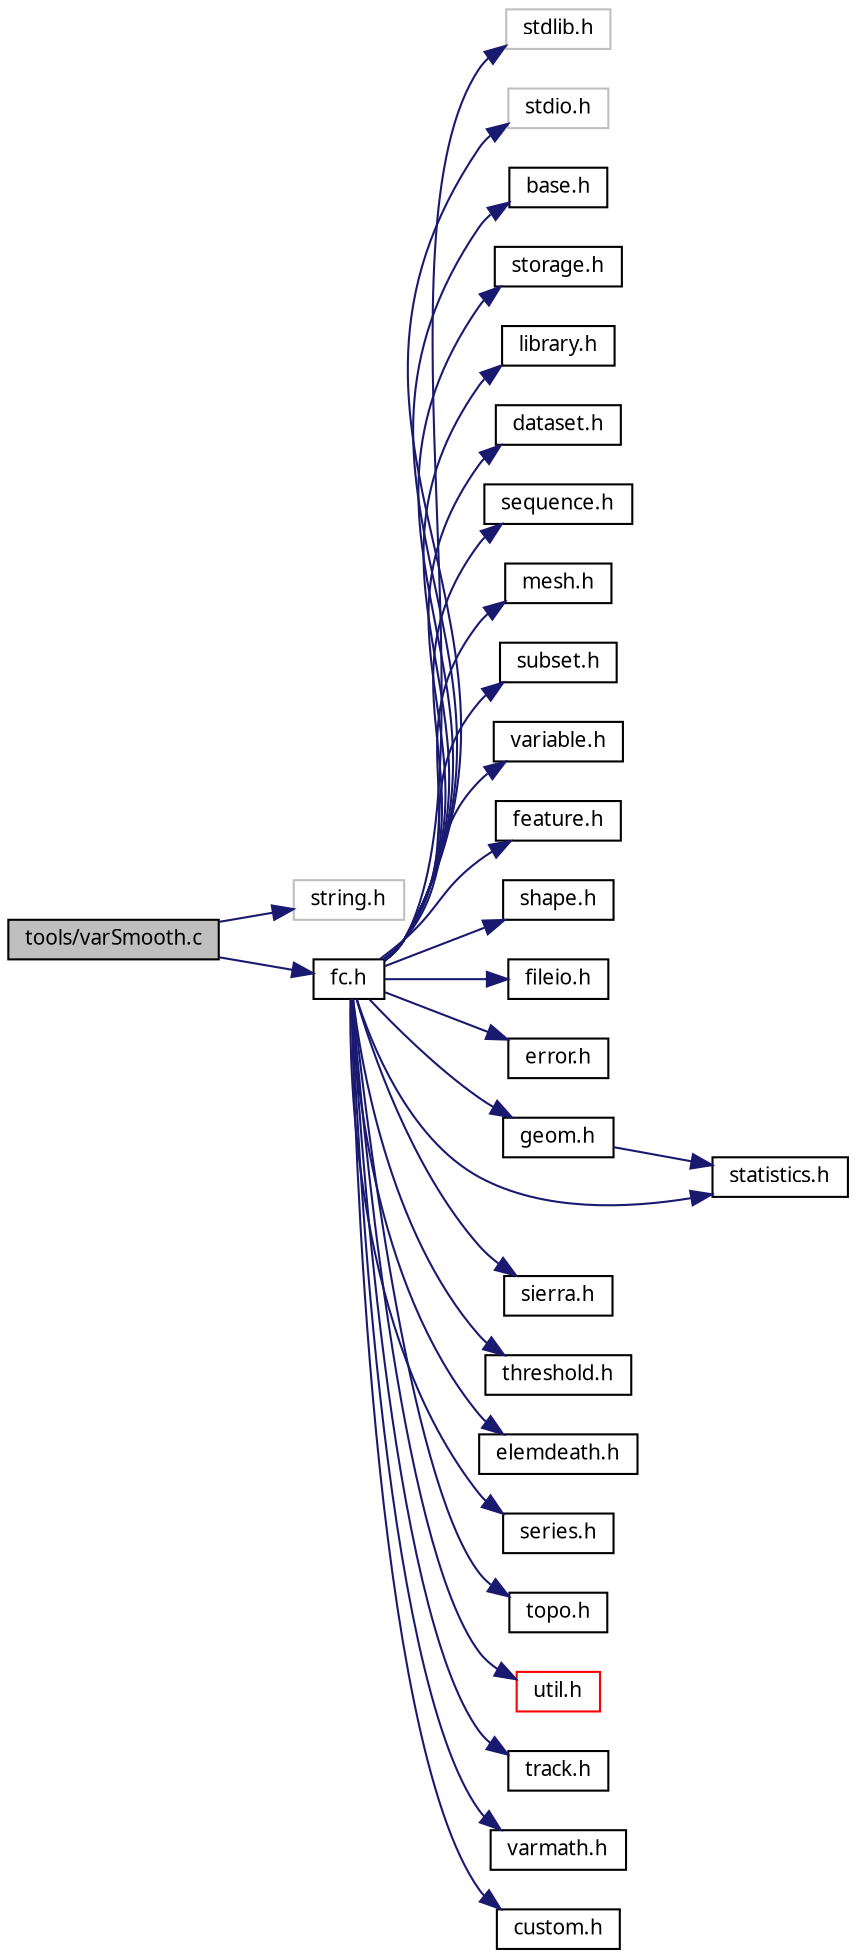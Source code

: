 digraph G
{
  edge [fontname="FreeSans.ttf",fontsize=10,labelfontname="FreeSans.ttf",labelfontsize=10];
  node [fontname="FreeSans.ttf",fontsize=10,shape=record];
  rankdir=LR;
  Node1 [label="tools/varSmooth.c",height=0.2,width=0.4,color="black", fillcolor="grey75", style="filled" fontcolor="black"];
  Node1 -> Node2 [color="midnightblue",fontsize=10,style="solid",fontname="FreeSans.ttf"];
  Node2 [label="string.h",height=0.2,width=0.4,color="grey75", fillcolor="white", style="filled"];
  Node1 -> Node3 [color="midnightblue",fontsize=10,style="solid",fontname="FreeSans.ttf"];
  Node3 [label="fc.h",height=0.2,width=0.4,color="black", fillcolor="white", style="filled",URL="$fc_8h.html"];
  Node3 -> Node4 [color="midnightblue",fontsize=10,style="solid",fontname="FreeSans.ttf"];
  Node4 [label="stdlib.h",height=0.2,width=0.4,color="grey75", fillcolor="white", style="filled"];
  Node3 -> Node5 [color="midnightblue",fontsize=10,style="solid",fontname="FreeSans.ttf"];
  Node5 [label="stdio.h",height=0.2,width=0.4,color="grey75", fillcolor="white", style="filled"];
  Node3 -> Node6 [color="midnightblue",fontsize=10,style="solid",fontname="FreeSans.ttf"];
  Node6 [label="base.h",height=0.2,width=0.4,color="black", fillcolor="white", style="filled",URL="$base_8h.html"];
  Node3 -> Node7 [color="midnightblue",fontsize=10,style="solid",fontname="FreeSans.ttf"];
  Node7 [label="storage.h",height=0.2,width=0.4,color="black", fillcolor="white", style="filled",URL="$storage_8h.html"];
  Node3 -> Node8 [color="midnightblue",fontsize=10,style="solid",fontname="FreeSans.ttf"];
  Node8 [label="library.h",height=0.2,width=0.4,color="black", fillcolor="white", style="filled",URL="$library_8h.html"];
  Node3 -> Node9 [color="midnightblue",fontsize=10,style="solid",fontname="FreeSans.ttf"];
  Node9 [label="dataset.h",height=0.2,width=0.4,color="black", fillcolor="white", style="filled",URL="$dataset_8h.html"];
  Node3 -> Node10 [color="midnightblue",fontsize=10,style="solid",fontname="FreeSans.ttf"];
  Node10 [label="sequence.h",height=0.2,width=0.4,color="black", fillcolor="white", style="filled",URL="$sequence_8h.html"];
  Node3 -> Node11 [color="midnightblue",fontsize=10,style="solid",fontname="FreeSans.ttf"];
  Node11 [label="mesh.h",height=0.2,width=0.4,color="black", fillcolor="white", style="filled",URL="$mesh_8h.html"];
  Node3 -> Node12 [color="midnightblue",fontsize=10,style="solid",fontname="FreeSans.ttf"];
  Node12 [label="subset.h",height=0.2,width=0.4,color="black", fillcolor="white", style="filled",URL="$subset_8h.html"];
  Node3 -> Node13 [color="midnightblue",fontsize=10,style="solid",fontname="FreeSans.ttf"];
  Node13 [label="variable.h",height=0.2,width=0.4,color="black", fillcolor="white", style="filled",URL="$variable_8h.html"];
  Node3 -> Node14 [color="midnightblue",fontsize=10,style="solid",fontname="FreeSans.ttf"];
  Node14 [label="feature.h",height=0.2,width=0.4,color="black", fillcolor="white", style="filled",URL="$feature_8h.html"];
  Node3 -> Node15 [color="midnightblue",fontsize=10,style="solid",fontname="FreeSans.ttf"];
  Node15 [label="shape.h",height=0.2,width=0.4,color="black", fillcolor="white", style="filled",URL="$shape_8h.html"];
  Node3 -> Node16 [color="midnightblue",fontsize=10,style="solid",fontname="FreeSans.ttf"];
  Node16 [label="fileio.h",height=0.2,width=0.4,color="black", fillcolor="white", style="filled",URL="$fileio_8h.html"];
  Node3 -> Node17 [color="midnightblue",fontsize=10,style="solid",fontname="FreeSans.ttf"];
  Node17 [label="error.h",height=0.2,width=0.4,color="black", fillcolor="white", style="filled",URL="$error_8h.html"];
  Node3 -> Node18 [color="midnightblue",fontsize=10,style="solid",fontname="FreeSans.ttf"];
  Node18 [label="geom.h",height=0.2,width=0.4,color="black", fillcolor="white", style="filled",URL="$geom_8h.html"];
  Node18 -> Node19 [color="midnightblue",fontsize=10,style="solid",fontname="FreeSans.ttf"];
  Node19 [label="statistics.h",height=0.2,width=0.4,color="black", fillcolor="white", style="filled",URL="$statistics_8h.html"];
  Node3 -> Node20 [color="midnightblue",fontsize=10,style="solid",fontname="FreeSans.ttf"];
  Node20 [label="sierra.h",height=0.2,width=0.4,color="black", fillcolor="white", style="filled",URL="$sierra_8h.html"];
  Node3 -> Node19 [color="midnightblue",fontsize=10,style="solid",fontname="FreeSans.ttf"];
  Node3 -> Node21 [color="midnightblue",fontsize=10,style="solid",fontname="FreeSans.ttf"];
  Node21 [label="threshold.h",height=0.2,width=0.4,color="black", fillcolor="white", style="filled",URL="$threshold_8h.html"];
  Node3 -> Node22 [color="midnightblue",fontsize=10,style="solid",fontname="FreeSans.ttf"];
  Node22 [label="elemdeath.h",height=0.2,width=0.4,color="black", fillcolor="white", style="filled",URL="$elemdeath_8h.html"];
  Node3 -> Node23 [color="midnightblue",fontsize=10,style="solid",fontname="FreeSans.ttf"];
  Node23 [label="series.h",height=0.2,width=0.4,color="black", fillcolor="white", style="filled",URL="$series_8h.html"];
  Node3 -> Node24 [color="midnightblue",fontsize=10,style="solid",fontname="FreeSans.ttf"];
  Node24 [label="topo.h",height=0.2,width=0.4,color="black", fillcolor="white", style="filled",URL="$topo_8h.html"];
  Node3 -> Node25 [color="midnightblue",fontsize=10,style="solid",fontname="FreeSans.ttf"];
  Node25 [label="util.h",height=0.2,width=0.4,color="red", fillcolor="white", style="filled",URL="$util_8h.html"];
  Node3 -> Node26 [color="midnightblue",fontsize=10,style="solid",fontname="FreeSans.ttf"];
  Node26 [label="track.h",height=0.2,width=0.4,color="black", fillcolor="white", style="filled",URL="$track_8h.html"];
  Node3 -> Node27 [color="midnightblue",fontsize=10,style="solid",fontname="FreeSans.ttf"];
  Node27 [label="varmath.h",height=0.2,width=0.4,color="black", fillcolor="white", style="filled",URL="$varmath_8h.html"];
  Node3 -> Node28 [color="midnightblue",fontsize=10,style="solid",fontname="FreeSans.ttf"];
  Node28 [label="custom.h",height=0.2,width=0.4,color="black", fillcolor="white", style="filled",URL="$custom_8h.html"];
}
